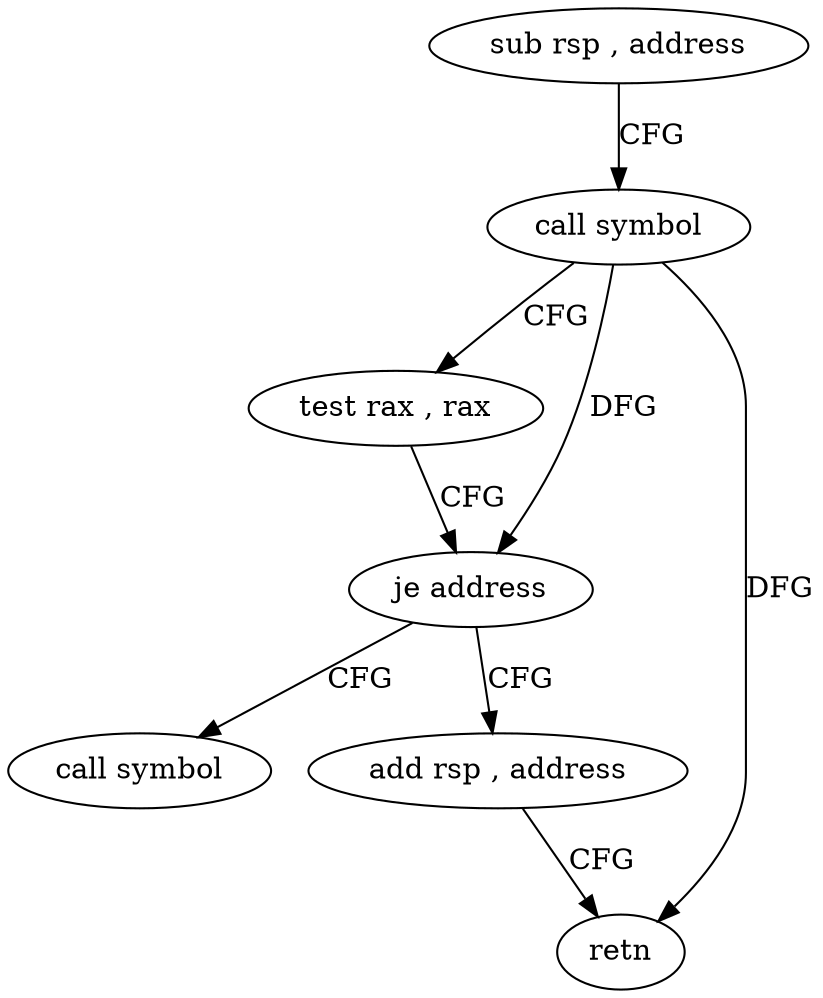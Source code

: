 digraph "func" {
"4378231" [label = "sub rsp , address" ]
"4378235" [label = "call symbol" ]
"4378240" [label = "test rax , rax" ]
"4378243" [label = "je address" ]
"4378250" [label = "call symbol" ]
"4378245" [label = "add rsp , address" ]
"4378249" [label = "retn" ]
"4378231" -> "4378235" [ label = "CFG" ]
"4378235" -> "4378240" [ label = "CFG" ]
"4378235" -> "4378243" [ label = "DFG" ]
"4378235" -> "4378249" [ label = "DFG" ]
"4378240" -> "4378243" [ label = "CFG" ]
"4378243" -> "4378250" [ label = "CFG" ]
"4378243" -> "4378245" [ label = "CFG" ]
"4378245" -> "4378249" [ label = "CFG" ]
}
